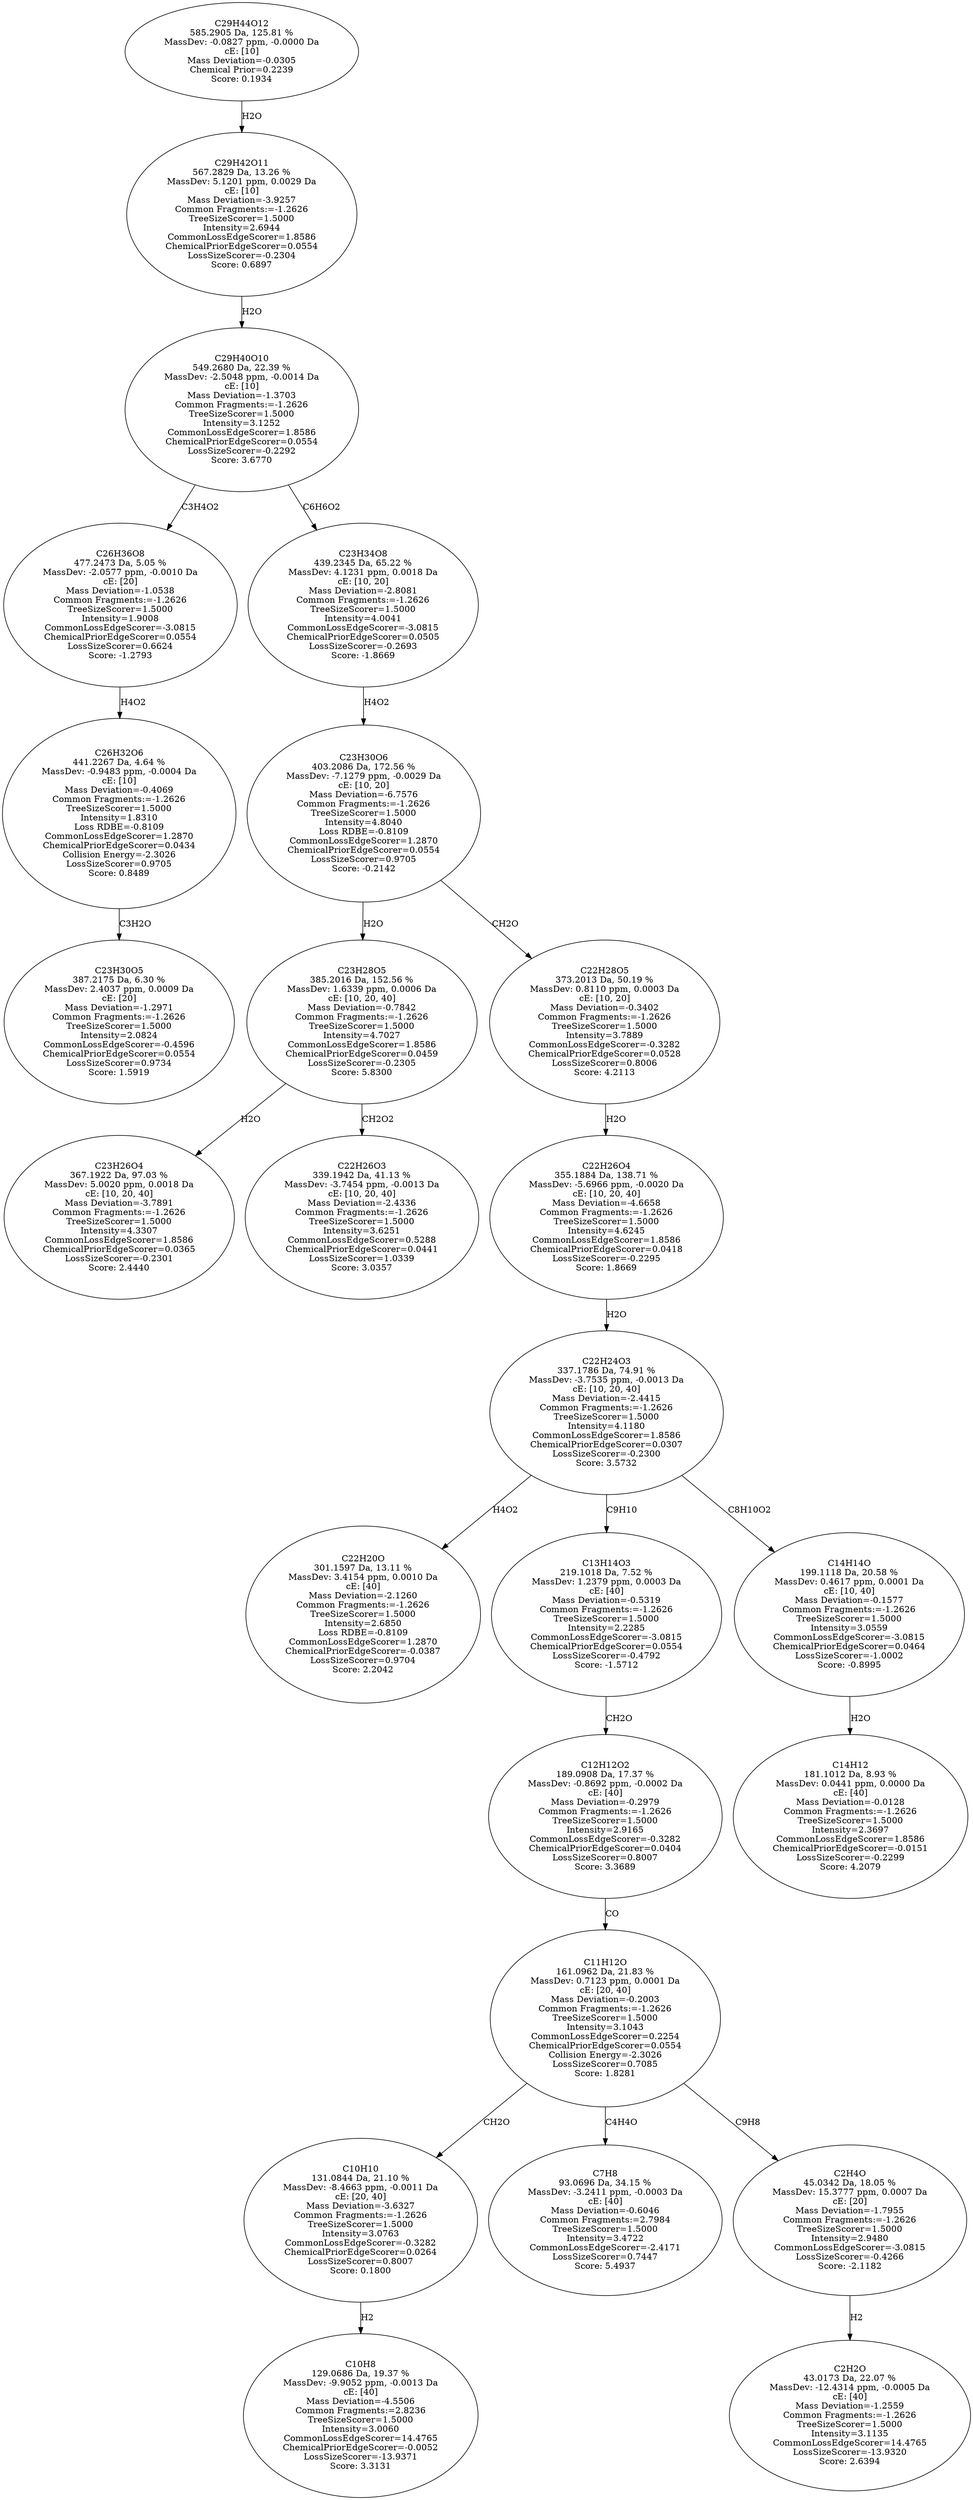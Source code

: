 strict digraph {
v1 [label="C23H30O5\n387.2175 Da, 6.30 %\nMassDev: 2.4037 ppm, 0.0009 Da\ncE: [20]\nMass Deviation=-1.2971\nCommon Fragments:=-1.2626\nTreeSizeScorer=1.5000\nIntensity=2.0824\nCommonLossEdgeScorer=-0.4596\nChemicalPriorEdgeScorer=0.0554\nLossSizeScorer=0.9734\nScore: 1.5919"];
v2 [label="C26H32O6\n441.2267 Da, 4.64 %\nMassDev: -0.9483 ppm, -0.0004 Da\ncE: [10]\nMass Deviation=-0.4069\nCommon Fragments:=-1.2626\nTreeSizeScorer=1.5000\nIntensity=1.8310\nLoss RDBE=-0.8109\nCommonLossEdgeScorer=1.2870\nChemicalPriorEdgeScorer=0.0434\nCollision Energy=-2.3026\nLossSizeScorer=0.9705\nScore: 0.8489"];
v3 [label="C26H36O8\n477.2473 Da, 5.05 %\nMassDev: -2.0577 ppm, -0.0010 Da\ncE: [20]\nMass Deviation=-1.0538\nCommon Fragments:=-1.2626\nTreeSizeScorer=1.5000\nIntensity=1.9008\nCommonLossEdgeScorer=-3.0815\nChemicalPriorEdgeScorer=0.0554\nLossSizeScorer=0.6624\nScore: -1.2793"];
v4 [label="C23H26O4\n367.1922 Da, 97.03 %\nMassDev: 5.0020 ppm, 0.0018 Da\ncE: [10, 20, 40]\nMass Deviation=-3.7891\nCommon Fragments:=-1.2626\nTreeSizeScorer=1.5000\nIntensity=4.3307\nCommonLossEdgeScorer=1.8586\nChemicalPriorEdgeScorer=0.0365\nLossSizeScorer=-0.2301\nScore: 2.4440"];
v5 [label="C22H26O3\n339.1942 Da, 41.13 %\nMassDev: -3.7454 ppm, -0.0013 Da\ncE: [10, 20, 40]\nMass Deviation=-2.4336\nCommon Fragments:=-1.2626\nTreeSizeScorer=1.5000\nIntensity=3.6251\nCommonLossEdgeScorer=0.5288\nChemicalPriorEdgeScorer=0.0441\nLossSizeScorer=1.0339\nScore: 3.0357"];
v6 [label="C23H28O5\n385.2016 Da, 152.56 %\nMassDev: 1.6339 ppm, 0.0006 Da\ncE: [10, 20, 40]\nMass Deviation=-0.7842\nCommon Fragments:=-1.2626\nTreeSizeScorer=1.5000\nIntensity=4.7027\nCommonLossEdgeScorer=1.8586\nChemicalPriorEdgeScorer=0.0459\nLossSizeScorer=-0.2305\nScore: 5.8300"];
v7 [label="C22H20O\n301.1597 Da, 13.11 %\nMassDev: 3.4154 ppm, 0.0010 Da\ncE: [40]\nMass Deviation=-2.1260\nCommon Fragments:=-1.2626\nTreeSizeScorer=1.5000\nIntensity=2.6850\nLoss RDBE=-0.8109\nCommonLossEdgeScorer=1.2870\nChemicalPriorEdgeScorer=-0.0387\nLossSizeScorer=0.9704\nScore: 2.2042"];
v8 [label="C10H8\n129.0686 Da, 19.37 %\nMassDev: -9.9052 ppm, -0.0013 Da\ncE: [40]\nMass Deviation=-4.5506\nCommon Fragments:=2.8236\nTreeSizeScorer=1.5000\nIntensity=3.0060\nCommonLossEdgeScorer=14.4765\nChemicalPriorEdgeScorer=-0.0052\nLossSizeScorer=-13.9371\nScore: 3.3131"];
v9 [label="C10H10\n131.0844 Da, 21.10 %\nMassDev: -8.4663 ppm, -0.0011 Da\ncE: [20, 40]\nMass Deviation=-3.6327\nCommon Fragments:=-1.2626\nTreeSizeScorer=1.5000\nIntensity=3.0763\nCommonLossEdgeScorer=-0.3282\nChemicalPriorEdgeScorer=0.0264\nLossSizeScorer=0.8007\nScore: 0.1800"];
v10 [label="C7H8\n93.0696 Da, 34.15 %\nMassDev: -3.2411 ppm, -0.0003 Da\ncE: [40]\nMass Deviation=-0.6046\nCommon Fragments:=2.7984\nTreeSizeScorer=1.5000\nIntensity=3.4722\nCommonLossEdgeScorer=-2.4171\nLossSizeScorer=0.7447\nScore: 5.4937"];
v11 [label="C2H2O\n43.0173 Da, 22.07 %\nMassDev: -12.4314 ppm, -0.0005 Da\ncE: [40]\nMass Deviation=-1.2559\nCommon Fragments:=-1.2626\nTreeSizeScorer=1.5000\nIntensity=3.1135\nCommonLossEdgeScorer=14.4765\nLossSizeScorer=-13.9320\nScore: 2.6394"];
v12 [label="C2H4O\n45.0342 Da, 18.05 %\nMassDev: 15.3777 ppm, 0.0007 Da\ncE: [20]\nMass Deviation=-1.7955\nCommon Fragments:=-1.2626\nTreeSizeScorer=1.5000\nIntensity=2.9480\nCommonLossEdgeScorer=-3.0815\nLossSizeScorer=-0.4266\nScore: -2.1182"];
v13 [label="C11H12O\n161.0962 Da, 21.83 %\nMassDev: 0.7123 ppm, 0.0001 Da\ncE: [20, 40]\nMass Deviation=-0.2003\nCommon Fragments:=-1.2626\nTreeSizeScorer=1.5000\nIntensity=3.1043\nCommonLossEdgeScorer=0.2254\nChemicalPriorEdgeScorer=0.0554\nCollision Energy=-2.3026\nLossSizeScorer=0.7085\nScore: 1.8281"];
v14 [label="C12H12O2\n189.0908 Da, 17.37 %\nMassDev: -0.8692 ppm, -0.0002 Da\ncE: [40]\nMass Deviation=-0.2979\nCommon Fragments:=-1.2626\nTreeSizeScorer=1.5000\nIntensity=2.9165\nCommonLossEdgeScorer=-0.3282\nChemicalPriorEdgeScorer=0.0404\nLossSizeScorer=0.8007\nScore: 3.3689"];
v15 [label="C13H14O3\n219.1018 Da, 7.52 %\nMassDev: 1.2379 ppm, 0.0003 Da\ncE: [40]\nMass Deviation=-0.5319\nCommon Fragments:=-1.2626\nTreeSizeScorer=1.5000\nIntensity=2.2285\nCommonLossEdgeScorer=-3.0815\nChemicalPriorEdgeScorer=0.0554\nLossSizeScorer=-0.4792\nScore: -1.5712"];
v16 [label="C14H12\n181.1012 Da, 8.93 %\nMassDev: 0.0441 ppm, 0.0000 Da\ncE: [40]\nMass Deviation=-0.0128\nCommon Fragments:=-1.2626\nTreeSizeScorer=1.5000\nIntensity=2.3697\nCommonLossEdgeScorer=1.8586\nChemicalPriorEdgeScorer=-0.0151\nLossSizeScorer=-0.2299\nScore: 4.2079"];
v17 [label="C14H14O\n199.1118 Da, 20.58 %\nMassDev: 0.4617 ppm, 0.0001 Da\ncE: [10, 40]\nMass Deviation=-0.1577\nCommon Fragments:=-1.2626\nTreeSizeScorer=1.5000\nIntensity=3.0559\nCommonLossEdgeScorer=-3.0815\nChemicalPriorEdgeScorer=0.0464\nLossSizeScorer=-1.0002\nScore: -0.8995"];
v18 [label="C22H24O3\n337.1786 Da, 74.91 %\nMassDev: -3.7535 ppm, -0.0013 Da\ncE: [10, 20, 40]\nMass Deviation=-2.4415\nCommon Fragments:=-1.2626\nTreeSizeScorer=1.5000\nIntensity=4.1180\nCommonLossEdgeScorer=1.8586\nChemicalPriorEdgeScorer=0.0307\nLossSizeScorer=-0.2300\nScore: 3.5732"];
v19 [label="C22H26O4\n355.1884 Da, 138.71 %\nMassDev: -5.6966 ppm, -0.0020 Da\ncE: [10, 20, 40]\nMass Deviation=-4.6658\nCommon Fragments:=-1.2626\nTreeSizeScorer=1.5000\nIntensity=4.6245\nCommonLossEdgeScorer=1.8586\nChemicalPriorEdgeScorer=0.0418\nLossSizeScorer=-0.2295\nScore: 1.8669"];
v20 [label="C22H28O5\n373.2013 Da, 50.19 %\nMassDev: 0.8110 ppm, 0.0003 Da\ncE: [10, 20]\nMass Deviation=-0.3402\nCommon Fragments:=-1.2626\nTreeSizeScorer=1.5000\nIntensity=3.7889\nCommonLossEdgeScorer=-0.3282\nChemicalPriorEdgeScorer=0.0528\nLossSizeScorer=0.8006\nScore: 4.2113"];
v21 [label="C23H30O6\n403.2086 Da, 172.56 %\nMassDev: -7.1279 ppm, -0.0029 Da\ncE: [10, 20]\nMass Deviation=-6.7576\nCommon Fragments:=-1.2626\nTreeSizeScorer=1.5000\nIntensity=4.8040\nLoss RDBE=-0.8109\nCommonLossEdgeScorer=1.2870\nChemicalPriorEdgeScorer=0.0554\nLossSizeScorer=0.9705\nScore: -0.2142"];
v22 [label="C23H34O8\n439.2345 Da, 65.22 %\nMassDev: 4.1231 ppm, 0.0018 Da\ncE: [10, 20]\nMass Deviation=-2.8081\nCommon Fragments:=-1.2626\nTreeSizeScorer=1.5000\nIntensity=4.0041\nCommonLossEdgeScorer=-3.0815\nChemicalPriorEdgeScorer=0.0505\nLossSizeScorer=-0.2693\nScore: -1.8669"];
v23 [label="C29H40O10\n549.2680 Da, 22.39 %\nMassDev: -2.5048 ppm, -0.0014 Da\ncE: [10]\nMass Deviation=-1.3703\nCommon Fragments:=-1.2626\nTreeSizeScorer=1.5000\nIntensity=3.1252\nCommonLossEdgeScorer=1.8586\nChemicalPriorEdgeScorer=0.0554\nLossSizeScorer=-0.2292\nScore: 3.6770"];
v24 [label="C29H42O11\n567.2829 Da, 13.26 %\nMassDev: 5.1201 ppm, 0.0029 Da\ncE: [10]\nMass Deviation=-3.9257\nCommon Fragments:=-1.2626\nTreeSizeScorer=1.5000\nIntensity=2.6944\nCommonLossEdgeScorer=1.8586\nChemicalPriorEdgeScorer=0.0554\nLossSizeScorer=-0.2304\nScore: 0.6897"];
v25 [label="C29H44O12\n585.2905 Da, 125.81 %\nMassDev: -0.0827 ppm, -0.0000 Da\ncE: [10]\nMass Deviation=-0.0305\nChemical Prior=0.2239\nScore: 0.1934"];
v2 -> v1 [label="C3H2O"];
v3 -> v2 [label="H4O2"];
v23 -> v3 [label="C3H4O2"];
v6 -> v4 [label="H2O"];
v6 -> v5 [label="CH2O2"];
v21 -> v6 [label="H2O"];
v18 -> v7 [label="H4O2"];
v9 -> v8 [label="H2"];
v13 -> v9 [label="CH2O"];
v13 -> v10 [label="C4H4O"];
v12 -> v11 [label="H2"];
v13 -> v12 [label="C9H8"];
v14 -> v13 [label="CO"];
v15 -> v14 [label="CH2O"];
v18 -> v15 [label="C9H10"];
v17 -> v16 [label="H2O"];
v18 -> v17 [label="C8H10O2"];
v19 -> v18 [label="H2O"];
v20 -> v19 [label="H2O"];
v21 -> v20 [label="CH2O"];
v22 -> v21 [label="H4O2"];
v23 -> v22 [label="C6H6O2"];
v24 -> v23 [label="H2O"];
v25 -> v24 [label="H2O"];
}